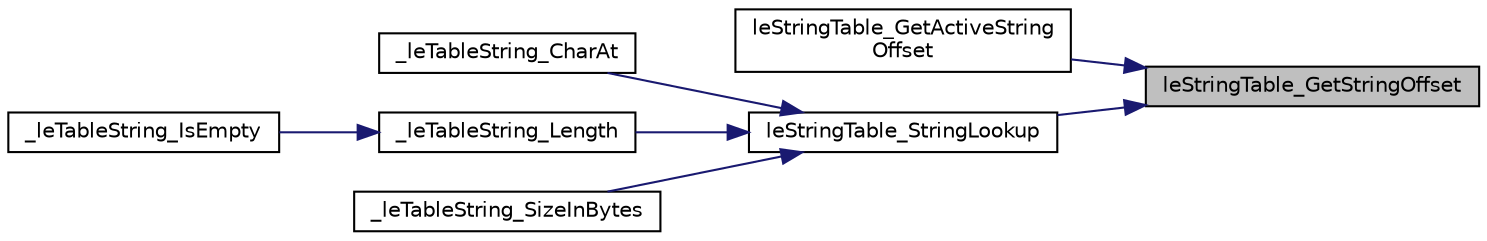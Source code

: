 digraph "leStringTable_GetStringOffset"
{
 // LATEX_PDF_SIZE
  edge [fontname="Helvetica",fontsize="10",labelfontname="Helvetica",labelfontsize="10"];
  node [fontname="Helvetica",fontsize="10",shape=record];
  rankdir="RL";
  Node1 [label="leStringTable_GetStringOffset",height=0.2,width=0.4,color="black", fillcolor="grey75", style="filled", fontcolor="black",tooltip=" "];
  Node1 -> Node2 [dir="back",color="midnightblue",fontsize="10",style="solid",fontname="Helvetica"];
  Node2 [label="leStringTable_GetActiveString\lOffset",height=0.2,width=0.4,color="black", fillcolor="white", style="filled",URL="$legato__stringtable_8h.html#aa69605cb15f749bc184d35dec59add88",tooltip=" "];
  Node1 -> Node3 [dir="back",color="midnightblue",fontsize="10",style="solid",fontname="Helvetica"];
  Node3 [label="leStringTable_StringLookup",height=0.2,width=0.4,color="black", fillcolor="white", style="filled",URL="$legato__stringtable_8h.html#a3701ae1a997b8841f12fbfae64ea4505",tooltip=" "];
  Node3 -> Node4 [dir="back",color="midnightblue",fontsize="10",style="solid",fontname="Helvetica"];
  Node4 [label="_leTableString_CharAt",height=0.2,width=0.4,color="black", fillcolor="white", style="filled",URL="$legato__tablestring_8c.html#a78ea81f69fd505961ac0888237cd122a",tooltip=" "];
  Node3 -> Node5 [dir="back",color="midnightblue",fontsize="10",style="solid",fontname="Helvetica"];
  Node5 [label="_leTableString_Length",height=0.2,width=0.4,color="black", fillcolor="white", style="filled",URL="$legato__tablestring_8c.html#a8c6d85c0152a0294ef4b6af147ca446a",tooltip=" "];
  Node5 -> Node6 [dir="back",color="midnightblue",fontsize="10",style="solid",fontname="Helvetica"];
  Node6 [label="_leTableString_IsEmpty",height=0.2,width=0.4,color="black", fillcolor="white", style="filled",URL="$legato__tablestring_8c.html#ad5b434624b468c841ffd160d0c0ec94a",tooltip=" "];
  Node3 -> Node7 [dir="back",color="midnightblue",fontsize="10",style="solid",fontname="Helvetica"];
  Node7 [label="_leTableString_SizeInBytes",height=0.2,width=0.4,color="black", fillcolor="white", style="filled",URL="$legato__tablestring_8c.html#a0f076c8eb30775bad75d6e039c9a8017",tooltip=" "];
}
